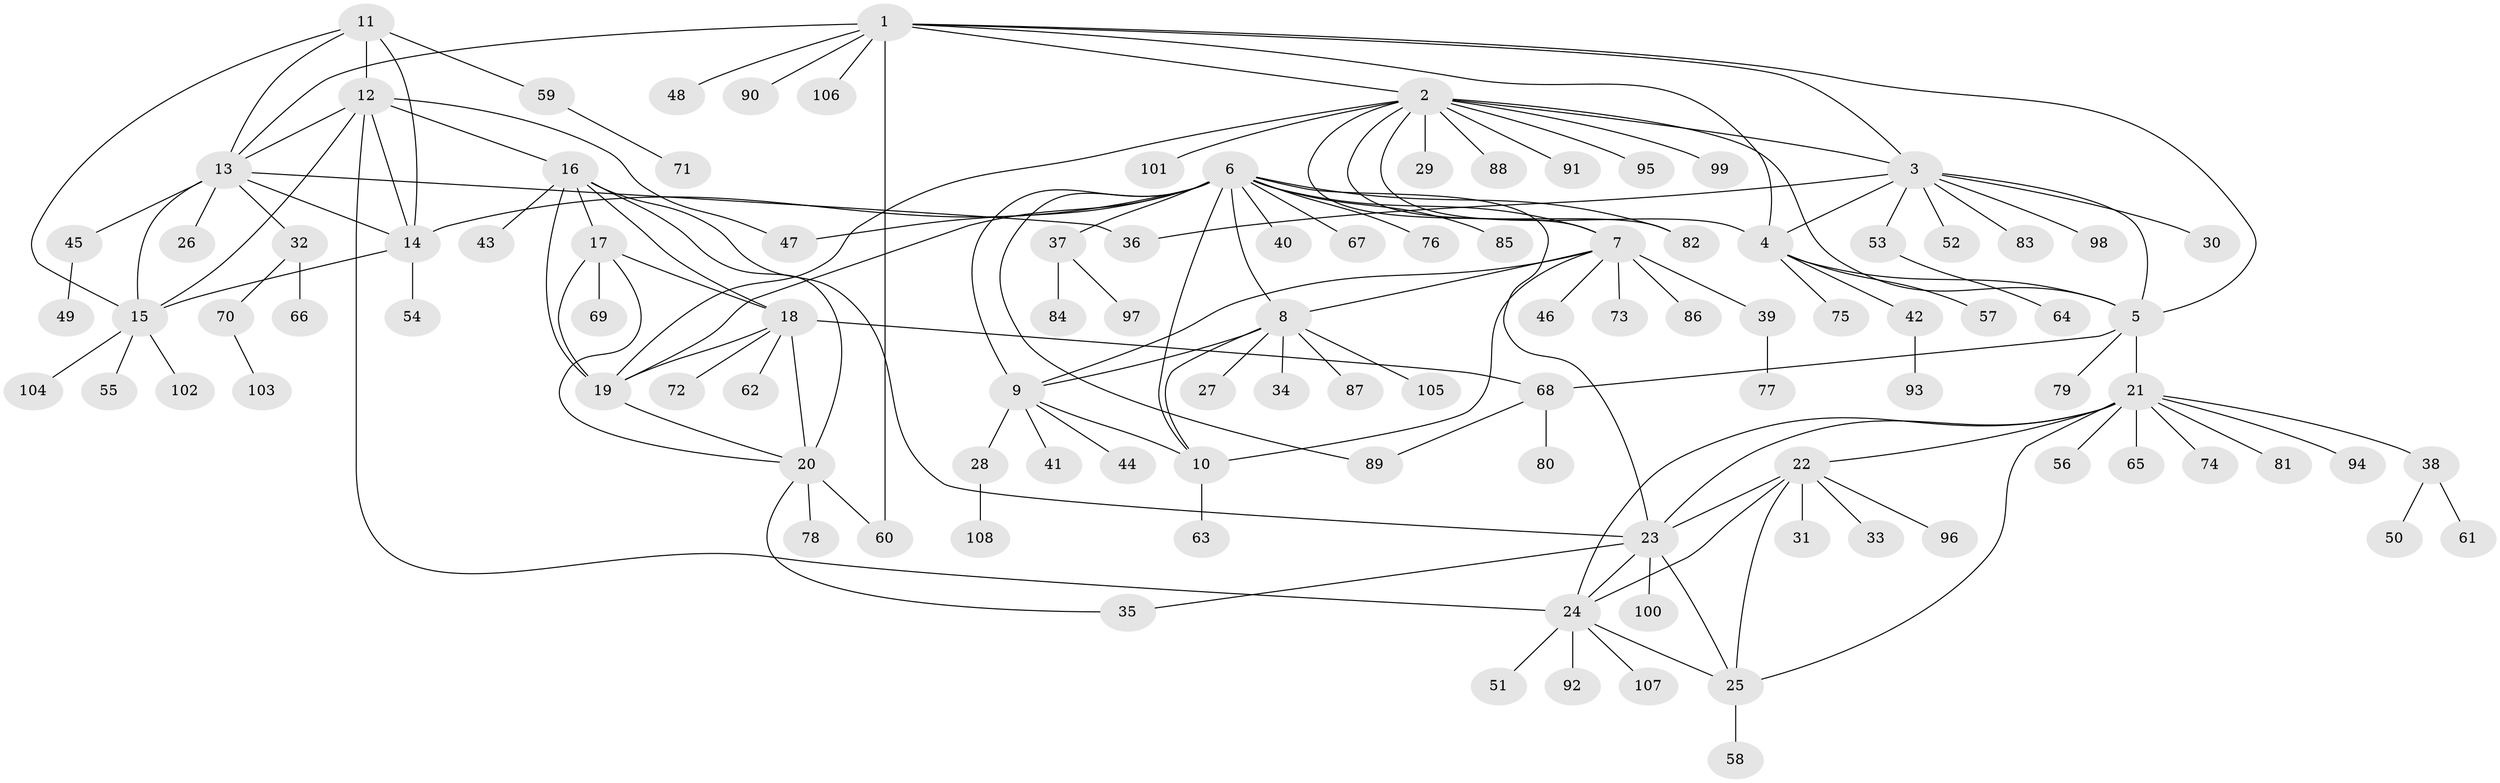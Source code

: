 // Generated by graph-tools (version 1.1) at 2025/02/03/09/25 03:02:33]
// undirected, 108 vertices, 150 edges
graph export_dot {
graph [start="1"]
  node [color=gray90,style=filled];
  1;
  2;
  3;
  4;
  5;
  6;
  7;
  8;
  9;
  10;
  11;
  12;
  13;
  14;
  15;
  16;
  17;
  18;
  19;
  20;
  21;
  22;
  23;
  24;
  25;
  26;
  27;
  28;
  29;
  30;
  31;
  32;
  33;
  34;
  35;
  36;
  37;
  38;
  39;
  40;
  41;
  42;
  43;
  44;
  45;
  46;
  47;
  48;
  49;
  50;
  51;
  52;
  53;
  54;
  55;
  56;
  57;
  58;
  59;
  60;
  61;
  62;
  63;
  64;
  65;
  66;
  67;
  68;
  69;
  70;
  71;
  72;
  73;
  74;
  75;
  76;
  77;
  78;
  79;
  80;
  81;
  82;
  83;
  84;
  85;
  86;
  87;
  88;
  89;
  90;
  91;
  92;
  93;
  94;
  95;
  96;
  97;
  98;
  99;
  100;
  101;
  102;
  103;
  104;
  105;
  106;
  107;
  108;
  1 -- 2;
  1 -- 3;
  1 -- 4;
  1 -- 5;
  1 -- 13;
  1 -- 48;
  1 -- 60;
  1 -- 90;
  1 -- 106;
  2 -- 3;
  2 -- 4;
  2 -- 5;
  2 -- 7;
  2 -- 19;
  2 -- 29;
  2 -- 82;
  2 -- 88;
  2 -- 91;
  2 -- 95;
  2 -- 99;
  2 -- 101;
  3 -- 4;
  3 -- 5;
  3 -- 30;
  3 -- 36;
  3 -- 52;
  3 -- 53;
  3 -- 83;
  3 -- 98;
  4 -- 5;
  4 -- 42;
  4 -- 57;
  4 -- 75;
  5 -- 21;
  5 -- 68;
  5 -- 79;
  6 -- 7;
  6 -- 8;
  6 -- 9;
  6 -- 10;
  6 -- 14;
  6 -- 19;
  6 -- 23;
  6 -- 37;
  6 -- 40;
  6 -- 47;
  6 -- 67;
  6 -- 76;
  6 -- 82;
  6 -- 85;
  6 -- 89;
  7 -- 8;
  7 -- 9;
  7 -- 10;
  7 -- 39;
  7 -- 46;
  7 -- 73;
  7 -- 86;
  8 -- 9;
  8 -- 10;
  8 -- 27;
  8 -- 34;
  8 -- 87;
  8 -- 105;
  9 -- 10;
  9 -- 28;
  9 -- 41;
  9 -- 44;
  10 -- 63;
  11 -- 12;
  11 -- 13;
  11 -- 14;
  11 -- 15;
  11 -- 59;
  12 -- 13;
  12 -- 14;
  12 -- 15;
  12 -- 16;
  12 -- 24;
  12 -- 47;
  13 -- 14;
  13 -- 15;
  13 -- 26;
  13 -- 32;
  13 -- 36;
  13 -- 45;
  14 -- 15;
  14 -- 54;
  15 -- 55;
  15 -- 102;
  15 -- 104;
  16 -- 17;
  16 -- 18;
  16 -- 19;
  16 -- 20;
  16 -- 23;
  16 -- 43;
  17 -- 18;
  17 -- 19;
  17 -- 20;
  17 -- 69;
  18 -- 19;
  18 -- 20;
  18 -- 62;
  18 -- 68;
  18 -- 72;
  19 -- 20;
  20 -- 35;
  20 -- 60;
  20 -- 78;
  21 -- 22;
  21 -- 23;
  21 -- 24;
  21 -- 25;
  21 -- 38;
  21 -- 56;
  21 -- 65;
  21 -- 74;
  21 -- 81;
  21 -- 94;
  22 -- 23;
  22 -- 24;
  22 -- 25;
  22 -- 31;
  22 -- 33;
  22 -- 96;
  23 -- 24;
  23 -- 25;
  23 -- 35;
  23 -- 100;
  24 -- 25;
  24 -- 51;
  24 -- 92;
  24 -- 107;
  25 -- 58;
  28 -- 108;
  32 -- 66;
  32 -- 70;
  37 -- 84;
  37 -- 97;
  38 -- 50;
  38 -- 61;
  39 -- 77;
  42 -- 93;
  45 -- 49;
  53 -- 64;
  59 -- 71;
  68 -- 80;
  68 -- 89;
  70 -- 103;
}
